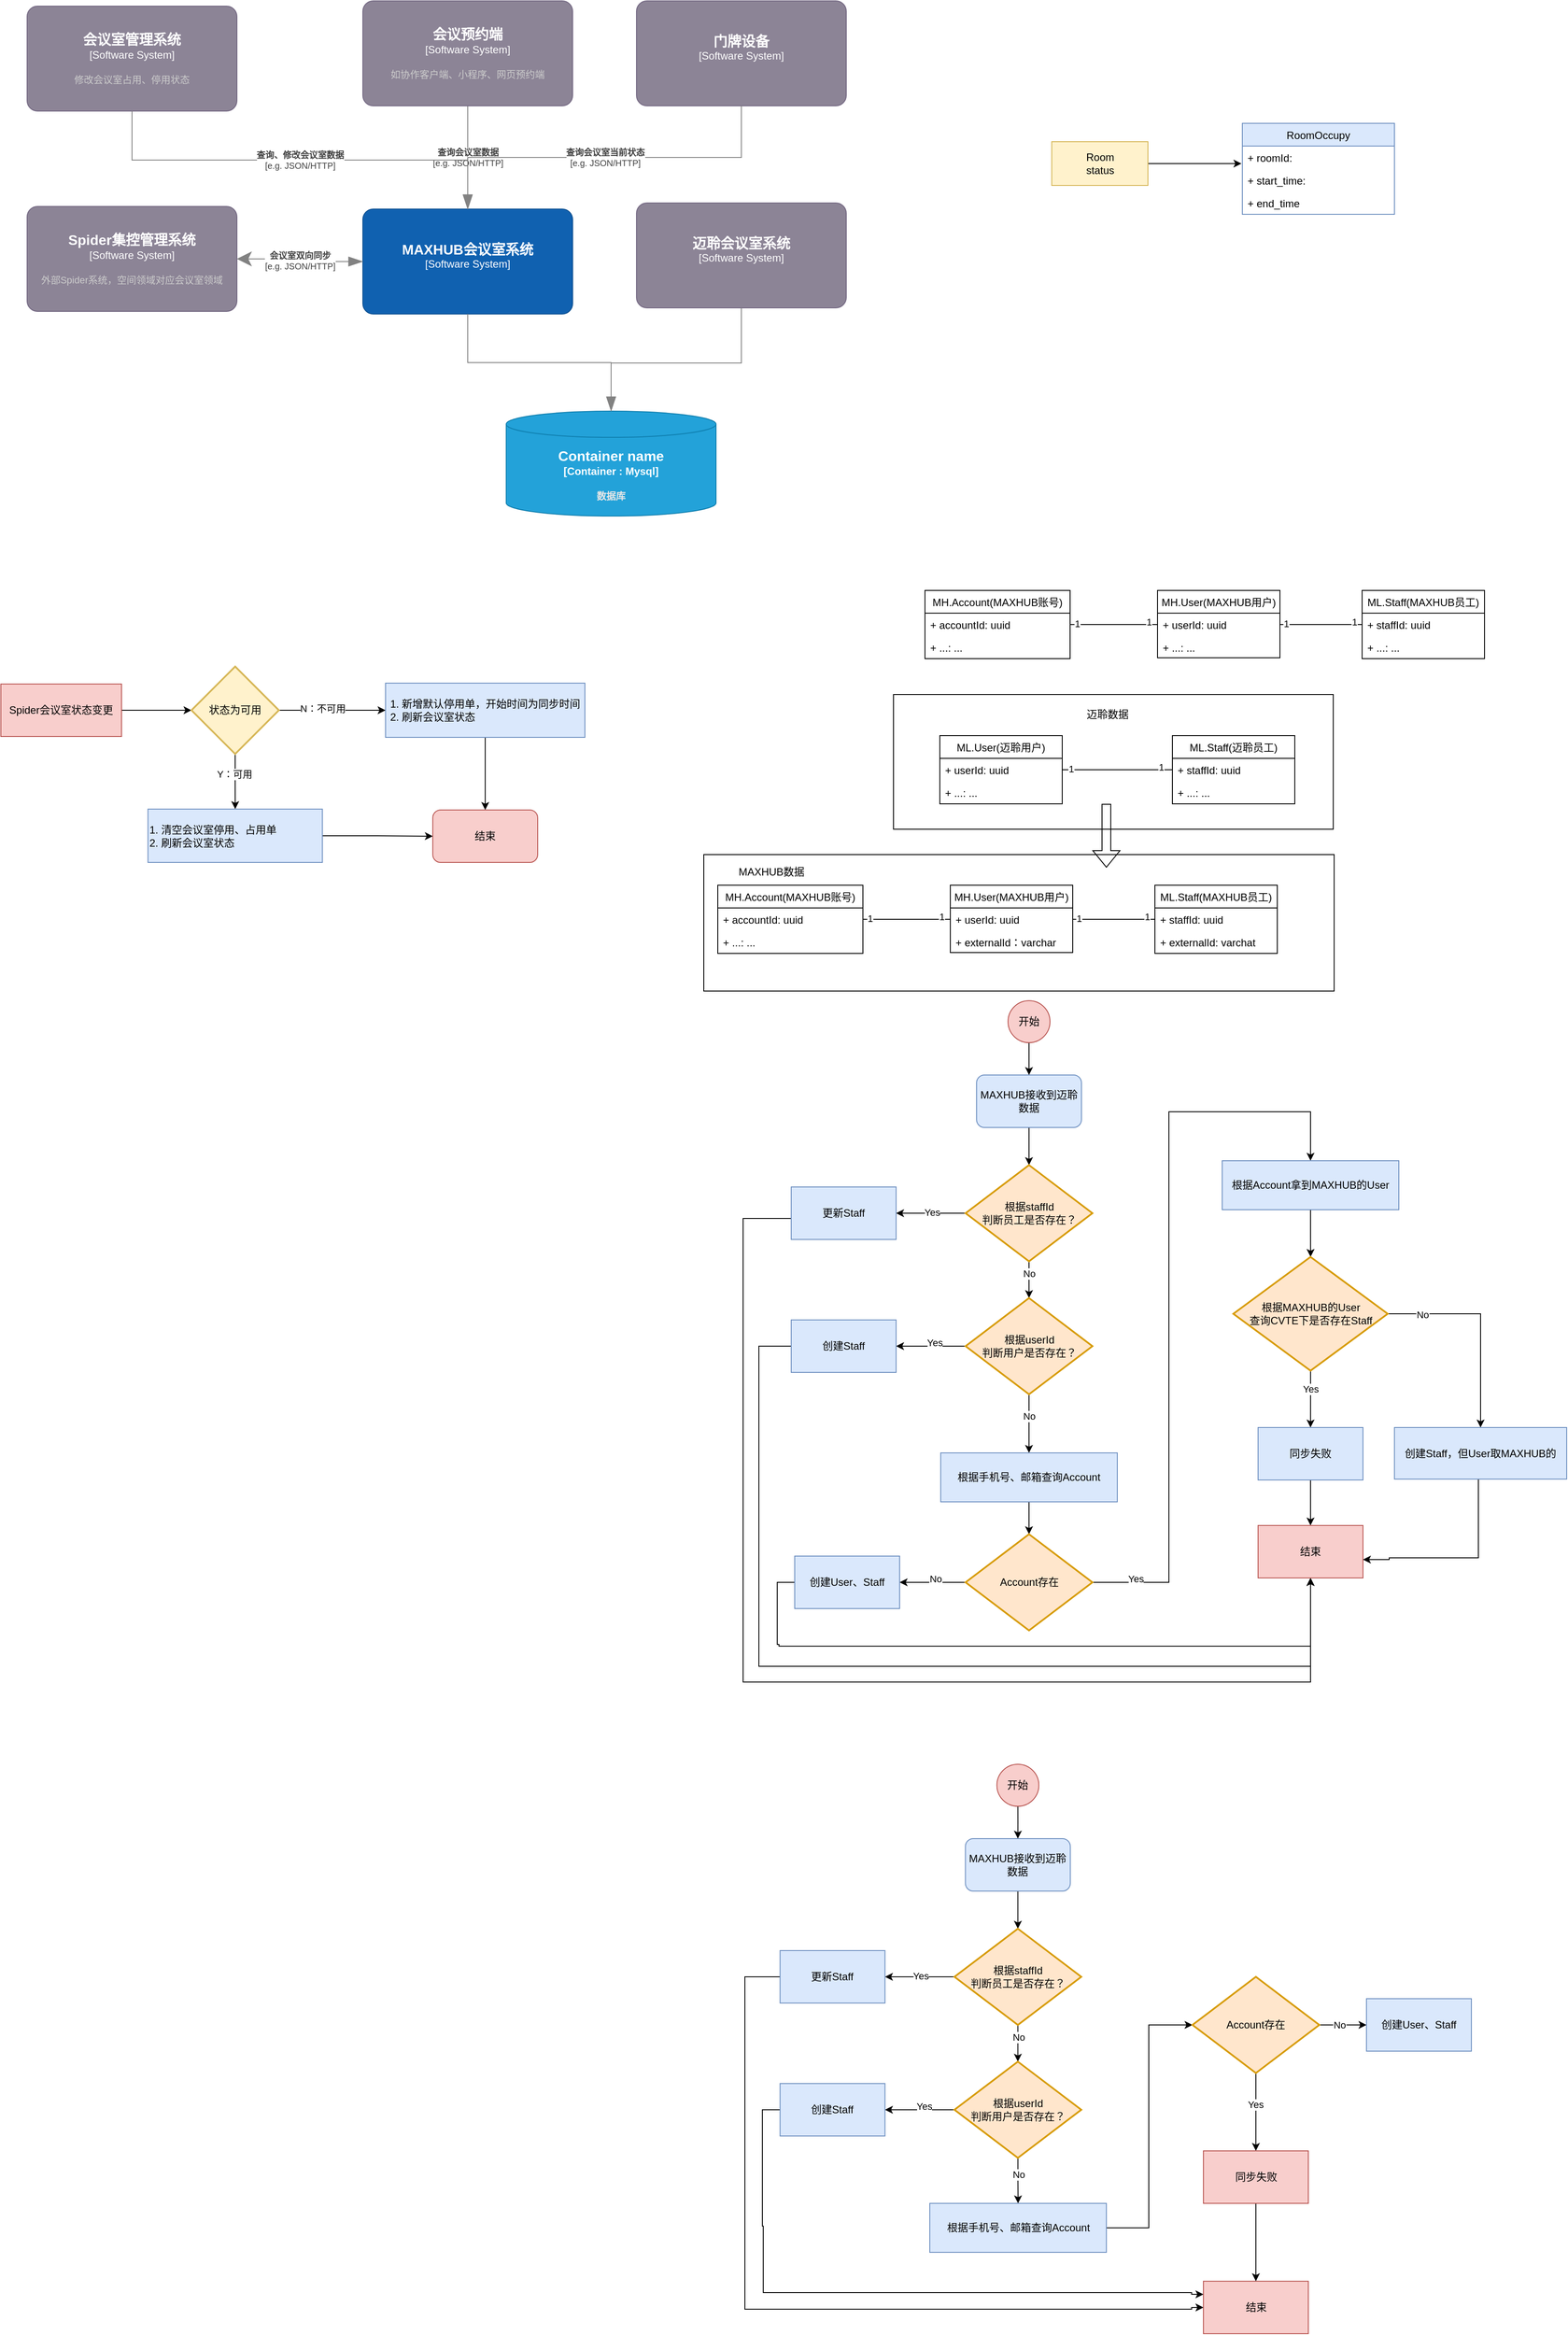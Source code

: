 <mxfile version="17.1.4" type="github">
  <diagram id="SPEkUk6WOAoECDWZKHqa" name="第 1 页">
    <mxGraphModel dx="1826" dy="794" grid="0" gridSize="10" guides="1" tooltips="1" connect="1" arrows="1" fold="1" page="0" pageScale="1" pageWidth="827" pageHeight="1169" math="0" shadow="0">
      <root>
        <mxCell id="0" />
        <mxCell id="1" parent="0" />
        <mxCell id="yAKIINRYBZUjT-M5i85h-70" value="" style="rounded=0;whiteSpace=wrap;html=1;" parent="1" vertex="1">
          <mxGeometry x="545" y="1003" width="721" height="156" as="geometry" />
        </mxCell>
        <mxCell id="yAKIINRYBZUjT-M5i85h-67" value="" style="rounded=0;whiteSpace=wrap;html=1;" parent="1" vertex="1">
          <mxGeometry x="762" y="820" width="503" height="154" as="geometry" />
        </mxCell>
        <object placeholders="1" c4Name="MAXHUB会议室系统" c4Type="Software System" c4Description="" label="&lt;font style=&quot;font-size: 16px&quot;&gt;&lt;b&gt;%c4Name%&lt;/b&gt;&lt;/font&gt;&lt;div&gt;[%c4Type%]&lt;/div&gt;&lt;br&gt;&lt;div&gt;&lt;font style=&quot;font-size: 11px&quot;&gt;&lt;font color=&quot;#cccccc&quot;&gt;%c4Description%&lt;/font&gt;&lt;/div&gt;" id="ERlac2SGXMJXpfOgS8V_-2">
          <mxCell style="rounded=1;whiteSpace=wrap;html=1;labelBackgroundColor=none;fillColor=#1061B0;fontColor=#ffffff;align=center;arcSize=10;strokeColor=#0D5091;metaEdit=1;resizable=0;points=[[0.25,0,0],[0.5,0,0],[0.75,0,0],[1,0.25,0],[1,0.5,0],[1,0.75,0],[0.75,1,0],[0.5,1,0],[0.25,1,0],[0,0.75,0],[0,0.5,0],[0,0.25,0]];" parent="1" vertex="1">
            <mxGeometry x="155" y="265" width="240" height="120" as="geometry" />
          </mxCell>
        </object>
        <object placeholders="1" c4Name="Spider集控管理系统" c4Type="Software System" c4Description="外部Spider系统，空间领域对应会议室领域" label="&lt;font style=&quot;font-size: 16px&quot;&gt;&lt;b&gt;%c4Name%&lt;/b&gt;&lt;/font&gt;&lt;div&gt;[%c4Type%]&lt;/div&gt;&lt;br&gt;&lt;div&gt;&lt;font style=&quot;font-size: 11px&quot;&gt;&lt;font color=&quot;#cccccc&quot;&gt;%c4Description%&lt;/font&gt;&lt;/div&gt;" id="ERlac2SGXMJXpfOgS8V_-10">
          <mxCell style="rounded=1;whiteSpace=wrap;html=1;labelBackgroundColor=none;fillColor=#8C8496;fontColor=#ffffff;align=center;arcSize=10;strokeColor=#736782;metaEdit=1;resizable=0;points=[[0.25,0,0],[0.5,0,0],[0.75,0,0],[1,0.25,0],[1,0.5,0],[1,0.75,0],[0.75,1,0],[0.5,1,0],[0.25,1,0],[0,0.75,0],[0,0.5,0],[0,0.25,0]];" parent="1" vertex="1">
            <mxGeometry x="-229" y="262" width="240" height="120" as="geometry" />
          </mxCell>
        </object>
        <object placeholders="1" c4Type="Relationship" c4Technology="e.g. JSON/HTTP" c4Description="查询会议室数据" label="&lt;div style=&quot;text-align: left&quot;&gt;&lt;div style=&quot;text-align: center&quot;&gt;&lt;b&gt;%c4Description%&lt;/b&gt;&lt;/div&gt;&lt;div style=&quot;text-align: center&quot;&gt;[%c4Technology%]&lt;/div&gt;&lt;/div&gt;" id="ERlac2SGXMJXpfOgS8V_-11">
          <mxCell style="endArrow=blockThin;html=1;fontSize=10;fontColor=#404040;strokeWidth=1;endFill=1;strokeColor=#828282;elbow=vertical;metaEdit=1;endSize=14;startSize=14;jumpStyle=arc;jumpSize=16;rounded=0;edgeStyle=orthogonalEdgeStyle;entryX=0.5;entryY=0;entryDx=0;entryDy=0;entryPerimeter=0;" parent="1" source="ERlac2SGXMJXpfOgS8V_-15" target="ERlac2SGXMJXpfOgS8V_-2" edge="1">
            <mxGeometry width="240" relative="1" as="geometry">
              <mxPoint x="229" y="173" as="sourcePoint" />
              <mxPoint x="481" y="225" as="targetPoint" />
            </mxGeometry>
          </mxCell>
        </object>
        <object placeholders="1" c4Name="会议室管理系统" c4Type="Software System" c4Description="修改会议室占用、停用状态" label="&lt;font style=&quot;font-size: 16px&quot;&gt;&lt;b&gt;%c4Name%&lt;/b&gt;&lt;/font&gt;&lt;div&gt;[%c4Type%]&lt;/div&gt;&lt;br&gt;&lt;div&gt;&lt;font style=&quot;font-size: 11px&quot;&gt;&lt;font color=&quot;#cccccc&quot;&gt;%c4Description%&lt;/font&gt;&lt;/div&gt;" id="ERlac2SGXMJXpfOgS8V_-13">
          <mxCell style="rounded=1;whiteSpace=wrap;html=1;labelBackgroundColor=none;fillColor=#8C8496;fontColor=#ffffff;align=center;arcSize=10;strokeColor=#736782;metaEdit=1;resizable=0;points=[[0.25,0,0],[0.5,0,0],[0.75,0,0],[1,0.25,0],[1,0.5,0],[1,0.75,0],[0.75,1,0],[0.5,1,0],[0.25,1,0],[0,0.75,0],[0,0.5,0],[0,0.25,0]];" parent="1" vertex="1">
            <mxGeometry x="-229" y="33" width="240" height="120" as="geometry" />
          </mxCell>
        </object>
        <object placeholders="1" c4Name="会议预约端" c4Type="Software System" c4Description="如协作客户端、小程序、网页预约端" label="&lt;font style=&quot;font-size: 16px&quot;&gt;&lt;b&gt;%c4Name%&lt;/b&gt;&lt;/font&gt;&lt;div&gt;[%c4Type%]&lt;/div&gt;&lt;br&gt;&lt;div&gt;&lt;font style=&quot;font-size: 11px&quot;&gt;&lt;font color=&quot;#cccccc&quot;&gt;%c4Description%&lt;/font&gt;&lt;/div&gt;" id="ERlac2SGXMJXpfOgS8V_-15">
          <mxCell style="rounded=1;whiteSpace=wrap;html=1;labelBackgroundColor=none;fillColor=#8C8496;fontColor=#ffffff;align=center;arcSize=10;strokeColor=#736782;metaEdit=1;resizable=0;points=[[0.25,0,0],[0.5,0,0],[0.75,0,0],[1,0.25,0],[1,0.5,0],[1,0.75,0],[0.75,1,0],[0.5,1,0],[0.25,1,0],[0,0.75,0],[0,0.5,0],[0,0.25,0]];" parent="1" vertex="1">
            <mxGeometry x="155" y="27" width="240" height="120" as="geometry" />
          </mxCell>
        </object>
        <object placeholders="1" c4Type="Relationship" c4Technology="e.g. JSON/HTTP" c4Description="查询、修改会议室数据" label="&lt;div style=&quot;text-align: left&quot;&gt;&lt;div style=&quot;text-align: center&quot;&gt;&lt;b&gt;%c4Description%&lt;/b&gt;&lt;/div&gt;&lt;div style=&quot;text-align: center&quot;&gt;[%c4Technology%]&lt;/div&gt;&lt;/div&gt;" id="ERlac2SGXMJXpfOgS8V_-18">
          <mxCell style="endArrow=blockThin;html=1;fontSize=10;fontColor=#404040;strokeWidth=1;endFill=1;strokeColor=#828282;elbow=vertical;metaEdit=1;endSize=14;startSize=14;jumpStyle=arc;jumpSize=16;rounded=0;edgeStyle=orthogonalEdgeStyle;exitX=0.5;exitY=1;exitDx=0;exitDy=0;exitPerimeter=0;entryX=0.5;entryY=0;entryDx=0;entryDy=0;entryPerimeter=0;" parent="1" source="ERlac2SGXMJXpfOgS8V_-13" target="ERlac2SGXMJXpfOgS8V_-2" edge="1">
            <mxGeometry width="240" relative="1" as="geometry">
              <mxPoint x="-1" y="328" as="sourcePoint" />
              <mxPoint x="239" y="328" as="targetPoint" />
            </mxGeometry>
          </mxCell>
        </object>
        <object placeholders="1" c4Type="Relationship" c4Technology="e.g. JSON/HTTP" c4Description="会议室双向同步" label="&lt;div style=&quot;text-align: left&quot;&gt;&lt;div style=&quot;text-align: center&quot;&gt;&lt;b&gt;%c4Description%&lt;/b&gt;&lt;/div&gt;&lt;div style=&quot;text-align: center&quot;&gt;[%c4Technology%]&lt;/div&gt;&lt;/div&gt;" id="ERlac2SGXMJXpfOgS8V_-21">
          <mxCell style="endArrow=blockThin;html=1;fontSize=10;fontColor=#404040;strokeWidth=1;endFill=1;strokeColor=#828282;elbow=vertical;metaEdit=1;endSize=14;startSize=14;jumpStyle=arc;jumpSize=16;rounded=0;edgeStyle=orthogonalEdgeStyle;exitX=1;exitY=0.5;exitDx=0;exitDy=0;exitPerimeter=0;startArrow=classic;startFill=1;" parent="1" source="ERlac2SGXMJXpfOgS8V_-10" target="ERlac2SGXMJXpfOgS8V_-2" edge="1">
            <mxGeometry width="240" relative="1" as="geometry">
              <mxPoint x="89" y="478" as="sourcePoint" />
              <mxPoint x="329" y="478" as="targetPoint" />
            </mxGeometry>
          </mxCell>
        </object>
        <object placeholders="1" c4Name="门牌设备" c4Type="Software System" c4Description="" label="&lt;font style=&quot;font-size: 16px&quot;&gt;&lt;b&gt;%c4Name%&lt;/b&gt;&lt;/font&gt;&lt;div&gt;[%c4Type%]&lt;/div&gt;&lt;br&gt;&lt;div&gt;&lt;font style=&quot;font-size: 11px&quot;&gt;&lt;font color=&quot;#cccccc&quot;&gt;%c4Description%&lt;/font&gt;&lt;/div&gt;" id="e4svGxvoSVPnJ6mWDQuQ-1">
          <mxCell style="rounded=1;whiteSpace=wrap;html=1;labelBackgroundColor=none;fillColor=#8C8496;fontColor=#ffffff;align=center;arcSize=10;strokeColor=#736782;metaEdit=1;resizable=0;points=[[0.25,0,0],[0.5,0,0],[0.75,0,0],[1,0.25,0],[1,0.5,0],[1,0.75,0],[0.75,1,0],[0.5,1,0],[0.25,1,0],[0,0.75,0],[0,0.5,0],[0,0.25,0]];" parent="1" vertex="1">
            <mxGeometry x="468" y="27" width="240" height="120" as="geometry" />
          </mxCell>
        </object>
        <object placeholders="1" c4Type="Relationship" c4Technology="e.g. JSON/HTTP" c4Description="查询会议室当前状态" label="&lt;div style=&quot;text-align: left&quot;&gt;&lt;div style=&quot;text-align: center&quot;&gt;&lt;b&gt;%c4Description%&lt;/b&gt;&lt;/div&gt;&lt;div style=&quot;text-align: center&quot;&gt;[%c4Technology%]&lt;/div&gt;&lt;/div&gt;" id="e4svGxvoSVPnJ6mWDQuQ-2">
          <mxCell style="endArrow=blockThin;html=1;fontSize=10;fontColor=#404040;strokeWidth=1;endFill=1;strokeColor=#828282;elbow=vertical;metaEdit=1;endSize=14;startSize=14;jumpStyle=arc;jumpSize=16;rounded=0;edgeStyle=orthogonalEdgeStyle;exitX=0.5;exitY=1;exitDx=0;exitDy=0;exitPerimeter=0;entryX=0.5;entryY=0;entryDx=0;entryDy=0;entryPerimeter=0;" parent="1" source="e4svGxvoSVPnJ6mWDQuQ-1" target="ERlac2SGXMJXpfOgS8V_-2" edge="1">
            <mxGeometry width="240" relative="1" as="geometry">
              <mxPoint x="675" y="229" as="sourcePoint" />
              <mxPoint x="915" y="229" as="targetPoint" />
            </mxGeometry>
          </mxCell>
        </object>
        <mxCell id="e4svGxvoSVPnJ6mWDQuQ-29" style="edgeStyle=orthogonalEdgeStyle;rounded=0;orthogonalLoop=1;jettySize=auto;html=1;entryX=0;entryY=0.5;entryDx=0;entryDy=0;entryPerimeter=0;exitX=1;exitY=0.5;exitDx=0;exitDy=0;" parent="1" source="e4svGxvoSVPnJ6mWDQuQ-31" target="e4svGxvoSVPnJ6mWDQuQ-28" edge="1">
          <mxGeometry relative="1" as="geometry">
            <mxPoint x="8.5" y="703" as="sourcePoint" />
          </mxGeometry>
        </mxCell>
        <mxCell id="e4svGxvoSVPnJ6mWDQuQ-33" style="edgeStyle=orthogonalEdgeStyle;rounded=0;orthogonalLoop=1;jettySize=auto;html=1;" parent="1" source="e4svGxvoSVPnJ6mWDQuQ-28" target="e4svGxvoSVPnJ6mWDQuQ-30" edge="1">
          <mxGeometry relative="1" as="geometry" />
        </mxCell>
        <mxCell id="e4svGxvoSVPnJ6mWDQuQ-34" value="Y：可用" style="edgeLabel;html=1;align=center;verticalAlign=middle;resizable=0;points=[];" parent="e4svGxvoSVPnJ6mWDQuQ-33" vertex="1" connectable="0">
          <mxGeometry x="-0.265" y="-1" relative="1" as="geometry">
            <mxPoint as="offset" />
          </mxGeometry>
        </mxCell>
        <mxCell id="e4svGxvoSVPnJ6mWDQuQ-35" style="edgeStyle=orthogonalEdgeStyle;rounded=0;orthogonalLoop=1;jettySize=auto;html=1;" parent="1" source="e4svGxvoSVPnJ6mWDQuQ-28" target="e4svGxvoSVPnJ6mWDQuQ-36" edge="1">
          <mxGeometry relative="1" as="geometry">
            <mxPoint x="199.454" y="838" as="targetPoint" />
          </mxGeometry>
        </mxCell>
        <mxCell id="e4svGxvoSVPnJ6mWDQuQ-37" value="N：不可用" style="edgeLabel;html=1;align=center;verticalAlign=middle;resizable=0;points=[];" parent="e4svGxvoSVPnJ6mWDQuQ-35" vertex="1" connectable="0">
          <mxGeometry x="-0.183" y="2" relative="1" as="geometry">
            <mxPoint as="offset" />
          </mxGeometry>
        </mxCell>
        <mxCell id="e4svGxvoSVPnJ6mWDQuQ-28" value="状态为可用" style="strokeWidth=2;html=1;shape=mxgraph.flowchart.decision;whiteSpace=wrap;fillColor=#fff2cc;strokeColor=#d6b656;" parent="1" vertex="1">
          <mxGeometry x="-41" y="788" width="100" height="100" as="geometry" />
        </mxCell>
        <mxCell id="ll0sG_Eh_UYOz_0PXbpD-19" style="edgeStyle=orthogonalEdgeStyle;rounded=0;orthogonalLoop=1;jettySize=auto;html=1;startArrow=none;startFill=0;entryX=0;entryY=0.5;entryDx=0;entryDy=0;" edge="1" parent="1" source="e4svGxvoSVPnJ6mWDQuQ-30" target="ll0sG_Eh_UYOz_0PXbpD-17">
          <mxGeometry relative="1" as="geometry">
            <mxPoint x="234" y="981.5" as="targetPoint" />
          </mxGeometry>
        </mxCell>
        <mxCell id="e4svGxvoSVPnJ6mWDQuQ-30" value="1. 清空会议室停用、占用单&lt;br&gt;2. 刷新会议室状态" style="rounded=0;whiteSpace=wrap;html=1;align=left;fillColor=#dae8fc;strokeColor=#6c8ebf;" parent="1" vertex="1">
          <mxGeometry x="-90.75" y="951" width="199.5" height="61" as="geometry" />
        </mxCell>
        <mxCell id="e4svGxvoSVPnJ6mWDQuQ-31" value="&lt;span&gt;Spider会议室状态变更&lt;/span&gt;" style="rounded=0;whiteSpace=wrap;html=1;fillColor=#f8cecc;strokeColor=#b85450;" parent="1" vertex="1">
          <mxGeometry x="-259" y="808" width="138" height="60" as="geometry" />
        </mxCell>
        <mxCell id="ll0sG_Eh_UYOz_0PXbpD-18" style="edgeStyle=orthogonalEdgeStyle;rounded=0;orthogonalLoop=1;jettySize=auto;html=1;entryX=0.5;entryY=0;entryDx=0;entryDy=0;startArrow=none;startFill=0;" edge="1" parent="1" source="e4svGxvoSVPnJ6mWDQuQ-36" target="ll0sG_Eh_UYOz_0PXbpD-17">
          <mxGeometry relative="1" as="geometry" />
        </mxCell>
        <mxCell id="e4svGxvoSVPnJ6mWDQuQ-36" value="&lt;div style=&quot;text-align: left&quot;&gt;&lt;span&gt;1. 新增默认停用单，开始时间为同步时间&lt;/span&gt;&lt;/div&gt;&lt;div style=&quot;text-align: left&quot;&gt;&lt;span&gt;2. 刷新会议室状态&lt;/span&gt;&lt;/div&gt;" style="rounded=0;whiteSpace=wrap;html=1;fillColor=#dae8fc;strokeColor=#6c8ebf;" parent="1" vertex="1">
          <mxGeometry x="181" y="807" width="228" height="62" as="geometry" />
        </mxCell>
        <mxCell id="pvJ9OsV5mP-wpKOKJbti-1" value="ML.Staff(迈聆员工)" style="swimlane;fontStyle=0;childLayout=stackLayout;horizontal=1;startSize=26;fillColor=none;horizontalStack=0;resizeParent=1;resizeParentMax=0;resizeLast=0;collapsible=1;marginBottom=0;" parent="1" vertex="1">
          <mxGeometry x="1081" y="867" width="140" height="78" as="geometry" />
        </mxCell>
        <mxCell id="pvJ9OsV5mP-wpKOKJbti-2" value="+ staffId: uuid" style="text;strokeColor=none;fillColor=none;align=left;verticalAlign=top;spacingLeft=4;spacingRight=4;overflow=hidden;rotatable=0;points=[[0,0.5],[1,0.5]];portConstraint=eastwest;" parent="pvJ9OsV5mP-wpKOKJbti-1" vertex="1">
          <mxGeometry y="26" width="140" height="26" as="geometry" />
        </mxCell>
        <mxCell id="pvJ9OsV5mP-wpKOKJbti-12" value="+ ...: ..." style="text;strokeColor=none;fillColor=none;align=left;verticalAlign=top;spacingLeft=4;spacingRight=4;overflow=hidden;rotatable=0;points=[[0,0.5],[1,0.5]];portConstraint=eastwest;" parent="pvJ9OsV5mP-wpKOKJbti-1" vertex="1">
          <mxGeometry y="52" width="140" height="26" as="geometry" />
        </mxCell>
        <mxCell id="pvJ9OsV5mP-wpKOKJbti-6" value="ML.User(迈聆用户)" style="swimlane;fontStyle=0;childLayout=stackLayout;horizontal=1;startSize=26;fillColor=none;horizontalStack=0;resizeParent=1;resizeParentMax=0;resizeLast=0;collapsible=1;marginBottom=0;" parent="1" vertex="1">
          <mxGeometry x="815" y="867" width="140" height="78" as="geometry" />
        </mxCell>
        <mxCell id="pvJ9OsV5mP-wpKOKJbti-7" value="+ userId: uuid" style="text;strokeColor=none;fillColor=none;align=left;verticalAlign=top;spacingLeft=4;spacingRight=4;overflow=hidden;rotatable=0;points=[[0,0.5],[1,0.5]];portConstraint=eastwest;" parent="pvJ9OsV5mP-wpKOKJbti-6" vertex="1">
          <mxGeometry y="26" width="140" height="26" as="geometry" />
        </mxCell>
        <mxCell id="pvJ9OsV5mP-wpKOKJbti-8" value="+ ...: ..." style="text;strokeColor=none;fillColor=none;align=left;verticalAlign=top;spacingLeft=4;spacingRight=4;overflow=hidden;rotatable=0;points=[[0,0.5],[1,0.5]];portConstraint=eastwest;" parent="pvJ9OsV5mP-wpKOKJbti-6" vertex="1">
          <mxGeometry y="52" width="140" height="26" as="geometry" />
        </mxCell>
        <mxCell id="pvJ9OsV5mP-wpKOKJbti-10" style="edgeStyle=orthogonalEdgeStyle;rounded=0;orthogonalLoop=1;jettySize=auto;html=1;endArrow=none;endFill=0;" parent="1" source="pvJ9OsV5mP-wpKOKJbti-7" target="pvJ9OsV5mP-wpKOKJbti-2" edge="1">
          <mxGeometry relative="1" as="geometry" />
        </mxCell>
        <mxCell id="pvJ9OsV5mP-wpKOKJbti-11" value="1" style="edgeLabel;html=1;align=center;verticalAlign=middle;resizable=0;points=[];" parent="pvJ9OsV5mP-wpKOKJbti-10" vertex="1" connectable="0">
          <mxGeometry x="-0.847" y="1" relative="1" as="geometry">
            <mxPoint as="offset" />
          </mxGeometry>
        </mxCell>
        <mxCell id="pvJ9OsV5mP-wpKOKJbti-13" value="1" style="edgeLabel;html=1;align=center;verticalAlign=middle;resizable=0;points=[];" parent="pvJ9OsV5mP-wpKOKJbti-10" vertex="1" connectable="0">
          <mxGeometry x="0.797" y="3" relative="1" as="geometry">
            <mxPoint as="offset" />
          </mxGeometry>
        </mxCell>
        <mxCell id="pvJ9OsV5mP-wpKOKJbti-14" value="ML.Staff(MAXHUB员工)" style="swimlane;fontStyle=0;childLayout=stackLayout;horizontal=1;startSize=26;fillColor=none;horizontalStack=0;resizeParent=1;resizeParentMax=0;resizeLast=0;collapsible=1;marginBottom=0;" parent="1" vertex="1">
          <mxGeometry x="1298" y="701" width="140" height="78" as="geometry" />
        </mxCell>
        <mxCell id="pvJ9OsV5mP-wpKOKJbti-15" value="+ staffId: uuid" style="text;strokeColor=none;fillColor=none;align=left;verticalAlign=top;spacingLeft=4;spacingRight=4;overflow=hidden;rotatable=0;points=[[0,0.5],[1,0.5]];portConstraint=eastwest;" parent="pvJ9OsV5mP-wpKOKJbti-14" vertex="1">
          <mxGeometry y="26" width="140" height="26" as="geometry" />
        </mxCell>
        <mxCell id="pvJ9OsV5mP-wpKOKJbti-16" value="+ ...: ..." style="text;strokeColor=none;fillColor=none;align=left;verticalAlign=top;spacingLeft=4;spacingRight=4;overflow=hidden;rotatable=0;points=[[0,0.5],[1,0.5]];portConstraint=eastwest;" parent="pvJ9OsV5mP-wpKOKJbti-14" vertex="1">
          <mxGeometry y="52" width="140" height="26" as="geometry" />
        </mxCell>
        <mxCell id="pvJ9OsV5mP-wpKOKJbti-17" value="MH.User(MAXHUB用户)" style="swimlane;fontStyle=0;childLayout=stackLayout;horizontal=1;startSize=26;fillColor=none;horizontalStack=0;resizeParent=1;resizeParentMax=0;resizeLast=0;collapsible=1;marginBottom=0;" parent="1" vertex="1">
          <mxGeometry x="1064" y="701" width="140" height="77" as="geometry" />
        </mxCell>
        <mxCell id="pvJ9OsV5mP-wpKOKJbti-18" value="+ userId: uuid" style="text;strokeColor=none;fillColor=none;align=left;verticalAlign=top;spacingLeft=4;spacingRight=4;overflow=hidden;rotatable=0;points=[[0,0.5],[1,0.5]];portConstraint=eastwest;" parent="pvJ9OsV5mP-wpKOKJbti-17" vertex="1">
          <mxGeometry y="26" width="140" height="26" as="geometry" />
        </mxCell>
        <mxCell id="pvJ9OsV5mP-wpKOKJbti-19" value="+ ...: ..." style="text;strokeColor=none;fillColor=none;align=left;verticalAlign=top;spacingLeft=4;spacingRight=4;overflow=hidden;rotatable=0;points=[[0,0.5],[1,0.5]];portConstraint=eastwest;" parent="pvJ9OsV5mP-wpKOKJbti-17" vertex="1">
          <mxGeometry y="52" width="140" height="25" as="geometry" />
        </mxCell>
        <mxCell id="pvJ9OsV5mP-wpKOKJbti-20" style="edgeStyle=orthogonalEdgeStyle;rounded=0;orthogonalLoop=1;jettySize=auto;html=1;endArrow=none;endFill=0;" parent="1" source="pvJ9OsV5mP-wpKOKJbti-18" target="pvJ9OsV5mP-wpKOKJbti-15" edge="1">
          <mxGeometry relative="1" as="geometry" />
        </mxCell>
        <mxCell id="pvJ9OsV5mP-wpKOKJbti-21" value="1" style="edgeLabel;html=1;align=center;verticalAlign=middle;resizable=0;points=[];" parent="pvJ9OsV5mP-wpKOKJbti-20" vertex="1" connectable="0">
          <mxGeometry x="-0.847" y="1" relative="1" as="geometry">
            <mxPoint as="offset" />
          </mxGeometry>
        </mxCell>
        <mxCell id="pvJ9OsV5mP-wpKOKJbti-22" value="1" style="edgeLabel;html=1;align=center;verticalAlign=middle;resizable=0;points=[];" parent="pvJ9OsV5mP-wpKOKJbti-20" vertex="1" connectable="0">
          <mxGeometry x="0.797" y="3" relative="1" as="geometry">
            <mxPoint as="offset" />
          </mxGeometry>
        </mxCell>
        <mxCell id="pvJ9OsV5mP-wpKOKJbti-23" value="MH.Account(MAXHUB账号)" style="swimlane;fontStyle=0;childLayout=stackLayout;horizontal=1;startSize=26;fillColor=none;horizontalStack=0;resizeParent=1;resizeParentMax=0;resizeLast=0;collapsible=1;marginBottom=0;" parent="1" vertex="1">
          <mxGeometry x="798" y="701" width="166" height="78" as="geometry" />
        </mxCell>
        <mxCell id="pvJ9OsV5mP-wpKOKJbti-24" value="+ accountId: uuid" style="text;strokeColor=none;fillColor=none;align=left;verticalAlign=top;spacingLeft=4;spacingRight=4;overflow=hidden;rotatable=0;points=[[0,0.5],[1,0.5]];portConstraint=eastwest;" parent="pvJ9OsV5mP-wpKOKJbti-23" vertex="1">
          <mxGeometry y="26" width="166" height="26" as="geometry" />
        </mxCell>
        <mxCell id="pvJ9OsV5mP-wpKOKJbti-25" value="+ ...: ..." style="text;strokeColor=none;fillColor=none;align=left;verticalAlign=top;spacingLeft=4;spacingRight=4;overflow=hidden;rotatable=0;points=[[0,0.5],[1,0.5]];portConstraint=eastwest;" parent="pvJ9OsV5mP-wpKOKJbti-23" vertex="1">
          <mxGeometry y="52" width="166" height="26" as="geometry" />
        </mxCell>
        <mxCell id="pvJ9OsV5mP-wpKOKJbti-26" style="edgeStyle=orthogonalEdgeStyle;rounded=0;orthogonalLoop=1;jettySize=auto;html=1;endArrow=none;endFill=0;exitX=1;exitY=0.5;exitDx=0;exitDy=0;entryX=0;entryY=0.5;entryDx=0;entryDy=0;" parent="1" source="pvJ9OsV5mP-wpKOKJbti-24" target="pvJ9OsV5mP-wpKOKJbti-18" edge="1">
          <mxGeometry relative="1" as="geometry">
            <mxPoint x="1175" y="797" as="sourcePoint" />
            <mxPoint x="1057" y="745" as="targetPoint" />
          </mxGeometry>
        </mxCell>
        <mxCell id="pvJ9OsV5mP-wpKOKJbti-27" value="1" style="edgeLabel;html=1;align=center;verticalAlign=middle;resizable=0;points=[];" parent="pvJ9OsV5mP-wpKOKJbti-26" vertex="1" connectable="0">
          <mxGeometry x="-0.847" y="1" relative="1" as="geometry">
            <mxPoint as="offset" />
          </mxGeometry>
        </mxCell>
        <mxCell id="pvJ9OsV5mP-wpKOKJbti-28" value="1" style="edgeLabel;html=1;align=center;verticalAlign=middle;resizable=0;points=[];" parent="pvJ9OsV5mP-wpKOKJbti-26" vertex="1" connectable="0">
          <mxGeometry x="0.797" y="3" relative="1" as="geometry">
            <mxPoint as="offset" />
          </mxGeometry>
        </mxCell>
        <mxCell id="pvJ9OsV5mP-wpKOKJbti-32" style="edgeStyle=orthogonalEdgeStyle;rounded=0;orthogonalLoop=1;jettySize=auto;html=1;entryX=0.5;entryY=0;entryDx=0;entryDy=0;endArrow=classic;endFill=1;entryPerimeter=0;" parent="1" source="pvJ9OsV5mP-wpKOKJbti-30" target="pvJ9OsV5mP-wpKOKJbti-34" edge="1">
          <mxGeometry relative="1" as="geometry">
            <mxPoint x="917" y="1348" as="targetPoint" />
          </mxGeometry>
        </mxCell>
        <mxCell id="pvJ9OsV5mP-wpKOKJbti-30" value="MAXHUB接收到迈聆数据" style="rounded=1;whiteSpace=wrap;html=1;fillColor=#dae8fc;strokeColor=#6c8ebf;" parent="1" vertex="1">
          <mxGeometry x="857" y="1255" width="120" height="60" as="geometry" />
        </mxCell>
        <mxCell id="pvJ9OsV5mP-wpKOKJbti-36" style="edgeStyle=orthogonalEdgeStyle;rounded=0;orthogonalLoop=1;jettySize=auto;html=1;entryX=1;entryY=0.5;entryDx=0;entryDy=0;endArrow=classic;endFill=1;" parent="1" source="pvJ9OsV5mP-wpKOKJbti-34" target="pvJ9OsV5mP-wpKOKJbti-35" edge="1">
          <mxGeometry relative="1" as="geometry" />
        </mxCell>
        <mxCell id="pvJ9OsV5mP-wpKOKJbti-37" value="Yes" style="edgeLabel;html=1;align=center;verticalAlign=middle;resizable=0;points=[];" parent="pvJ9OsV5mP-wpKOKJbti-36" vertex="1" connectable="0">
          <mxGeometry x="0.006" y="-1" relative="1" as="geometry">
            <mxPoint x="1" as="offset" />
          </mxGeometry>
        </mxCell>
        <mxCell id="pvJ9OsV5mP-wpKOKJbti-40" style="edgeStyle=orthogonalEdgeStyle;rounded=0;orthogonalLoop=1;jettySize=auto;html=1;endArrow=classic;endFill=1;" parent="1" source="pvJ9OsV5mP-wpKOKJbti-34" target="pvJ9OsV5mP-wpKOKJbti-39" edge="1">
          <mxGeometry relative="1" as="geometry" />
        </mxCell>
        <mxCell id="pvJ9OsV5mP-wpKOKJbti-41" value="No" style="edgeLabel;html=1;align=center;verticalAlign=middle;resizable=0;points=[];" parent="pvJ9OsV5mP-wpKOKJbti-40" vertex="1" connectable="0">
          <mxGeometry x="-0.367" relative="1" as="geometry">
            <mxPoint as="offset" />
          </mxGeometry>
        </mxCell>
        <mxCell id="pvJ9OsV5mP-wpKOKJbti-34" value="根据staffId&lt;br&gt;判断员工是否存在？" style="strokeWidth=2;html=1;shape=mxgraph.flowchart.decision;whiteSpace=wrap;fillColor=#ffe6cc;strokeColor=#d79b00;" parent="1" vertex="1">
          <mxGeometry x="844.5" y="1358" width="145" height="110" as="geometry" />
        </mxCell>
        <mxCell id="pvJ9OsV5mP-wpKOKJbti-67" style="edgeStyle=orthogonalEdgeStyle;rounded=0;orthogonalLoop=1;jettySize=auto;html=1;endArrow=classic;endFill=1;exitX=0;exitY=0.5;exitDx=0;exitDy=0;" parent="1" source="pvJ9OsV5mP-wpKOKJbti-35" target="pvJ9OsV5mP-wpKOKJbti-65" edge="1">
          <mxGeometry relative="1" as="geometry">
            <mxPoint x="525.0" y="2412.093" as="targetPoint" />
            <Array as="points">
              <mxPoint x="645" y="1419" />
              <mxPoint x="590" y="1419" />
              <mxPoint x="590" y="1949" />
              <mxPoint x="1239" y="1949" />
            </Array>
          </mxGeometry>
        </mxCell>
        <mxCell id="pvJ9OsV5mP-wpKOKJbti-35" value="更新Staff" style="rounded=0;whiteSpace=wrap;html=1;fillColor=#dae8fc;strokeColor=#6c8ebf;" parent="1" vertex="1">
          <mxGeometry x="645" y="1383" width="120" height="60" as="geometry" />
        </mxCell>
        <mxCell id="pvJ9OsV5mP-wpKOKJbti-43" style="edgeStyle=orthogonalEdgeStyle;rounded=0;orthogonalLoop=1;jettySize=auto;html=1;entryX=1;entryY=0.5;entryDx=0;entryDy=0;endArrow=classic;endFill=1;" parent="1" source="pvJ9OsV5mP-wpKOKJbti-39" target="pvJ9OsV5mP-wpKOKJbti-42" edge="1">
          <mxGeometry relative="1" as="geometry" />
        </mxCell>
        <mxCell id="pvJ9OsV5mP-wpKOKJbti-44" value="Yes" style="edgeLabel;html=1;align=center;verticalAlign=middle;resizable=0;points=[];" parent="pvJ9OsV5mP-wpKOKJbti-43" vertex="1" connectable="0">
          <mxGeometry x="0.195" y="-4" relative="1" as="geometry">
            <mxPoint x="12" as="offset" />
          </mxGeometry>
        </mxCell>
        <mxCell id="pvJ9OsV5mP-wpKOKJbti-46" style="edgeStyle=orthogonalEdgeStyle;rounded=0;orthogonalLoop=1;jettySize=auto;html=1;endArrow=classic;endFill=1;" parent="1" source="pvJ9OsV5mP-wpKOKJbti-39" target="pvJ9OsV5mP-wpKOKJbti-45" edge="1">
          <mxGeometry relative="1" as="geometry" />
        </mxCell>
        <mxCell id="pvJ9OsV5mP-wpKOKJbti-47" value="No" style="edgeLabel;html=1;align=center;verticalAlign=middle;resizable=0;points=[];" parent="pvJ9OsV5mP-wpKOKJbti-46" vertex="1" connectable="0">
          <mxGeometry x="-0.27" relative="1" as="geometry">
            <mxPoint as="offset" />
          </mxGeometry>
        </mxCell>
        <mxCell id="pvJ9OsV5mP-wpKOKJbti-39" value="根据userId&lt;br&gt;判断用户是否存在？" style="strokeWidth=2;html=1;shape=mxgraph.flowchart.decision;whiteSpace=wrap;fillColor=#ffe6cc;strokeColor=#d79b00;" parent="1" vertex="1">
          <mxGeometry x="844.5" y="1510" width="145" height="110" as="geometry" />
        </mxCell>
        <mxCell id="pvJ9OsV5mP-wpKOKJbti-69" style="edgeStyle=orthogonalEdgeStyle;rounded=0;orthogonalLoop=1;jettySize=auto;html=1;endArrow=classic;endFill=1;" parent="1" source="pvJ9OsV5mP-wpKOKJbti-42" target="pvJ9OsV5mP-wpKOKJbti-65" edge="1">
          <mxGeometry relative="1" as="geometry">
            <mxPoint x="583" y="2405" as="targetPoint" />
            <Array as="points">
              <mxPoint x="608" y="1565" />
              <mxPoint x="608" y="1931" />
              <mxPoint x="1239" y="1931" />
            </Array>
          </mxGeometry>
        </mxCell>
        <mxCell id="pvJ9OsV5mP-wpKOKJbti-42" value="创建Staff" style="rounded=0;whiteSpace=wrap;html=1;fillColor=#dae8fc;strokeColor=#6c8ebf;" parent="1" vertex="1">
          <mxGeometry x="645" y="1535" width="120" height="60" as="geometry" />
        </mxCell>
        <mxCell id="pvJ9OsV5mP-wpKOKJbti-49" style="edgeStyle=orthogonalEdgeStyle;rounded=0;orthogonalLoop=1;jettySize=auto;html=1;endArrow=classic;endFill=1;" parent="1" source="pvJ9OsV5mP-wpKOKJbti-45" target="pvJ9OsV5mP-wpKOKJbti-48" edge="1">
          <mxGeometry relative="1" as="geometry" />
        </mxCell>
        <mxCell id="pvJ9OsV5mP-wpKOKJbti-45" value="根据手机号、邮箱查询Account" style="rounded=0;whiteSpace=wrap;html=1;fillColor=#dae8fc;strokeColor=#6c8ebf;" parent="1" vertex="1">
          <mxGeometry x="816" y="1687" width="202" height="56" as="geometry" />
        </mxCell>
        <mxCell id="pvJ9OsV5mP-wpKOKJbti-51" style="edgeStyle=orthogonalEdgeStyle;rounded=0;orthogonalLoop=1;jettySize=auto;html=1;endArrow=classic;endFill=1;" parent="1" source="pvJ9OsV5mP-wpKOKJbti-48" target="pvJ9OsV5mP-wpKOKJbti-50" edge="1">
          <mxGeometry relative="1" as="geometry" />
        </mxCell>
        <mxCell id="pvJ9OsV5mP-wpKOKJbti-52" value="No" style="edgeLabel;html=1;align=center;verticalAlign=middle;resizable=0;points=[];" parent="pvJ9OsV5mP-wpKOKJbti-51" vertex="1" connectable="0">
          <mxGeometry x="-0.06" y="-4" relative="1" as="geometry">
            <mxPoint x="1" as="offset" />
          </mxGeometry>
        </mxCell>
        <mxCell id="pvJ9OsV5mP-wpKOKJbti-70" style="edgeStyle=orthogonalEdgeStyle;rounded=0;orthogonalLoop=1;jettySize=auto;html=1;endArrow=classic;endFill=1;entryX=0.5;entryY=0;entryDx=0;entryDy=0;" parent="1" source="pvJ9OsV5mP-wpKOKJbti-48" target="pvJ9OsV5mP-wpKOKJbti-53" edge="1">
          <mxGeometry relative="1" as="geometry">
            <mxPoint x="1239" y="1345" as="targetPoint" />
            <Array as="points">
              <mxPoint x="1077" y="1835" />
              <mxPoint x="1077" y="1297" />
              <mxPoint x="1239" y="1297" />
            </Array>
          </mxGeometry>
        </mxCell>
        <mxCell id="pvJ9OsV5mP-wpKOKJbti-73" value="Yes" style="edgeLabel;html=1;align=center;verticalAlign=middle;resizable=0;points=[];" parent="pvJ9OsV5mP-wpKOKJbti-70" vertex="1" connectable="0">
          <mxGeometry x="-0.883" y="4" relative="1" as="geometry">
            <mxPoint as="offset" />
          </mxGeometry>
        </mxCell>
        <mxCell id="pvJ9OsV5mP-wpKOKJbti-48" value="Account存在" style="strokeWidth=2;html=1;shape=mxgraph.flowchart.decision;whiteSpace=wrap;fillColor=#ffe6cc;strokeColor=#d79b00;" parent="1" vertex="1">
          <mxGeometry x="844.5" y="1780" width="145" height="110" as="geometry" />
        </mxCell>
        <mxCell id="pvJ9OsV5mP-wpKOKJbti-68" style="edgeStyle=orthogonalEdgeStyle;rounded=0;orthogonalLoop=1;jettySize=auto;html=1;endArrow=classic;endFill=1;" parent="1" source="pvJ9OsV5mP-wpKOKJbti-50" target="pvJ9OsV5mP-wpKOKJbti-65" edge="1">
          <mxGeometry relative="1" as="geometry">
            <mxPoint x="631.0" y="2397.821" as="targetPoint" />
            <Array as="points">
              <mxPoint x="629" y="1835" />
              <mxPoint x="629" y="1906" />
              <mxPoint x="631" y="1906" />
              <mxPoint x="631" y="1908" />
              <mxPoint x="1239" y="1908" />
            </Array>
          </mxGeometry>
        </mxCell>
        <mxCell id="pvJ9OsV5mP-wpKOKJbti-50" value="创建User、Staff" style="rounded=0;whiteSpace=wrap;html=1;fillColor=#dae8fc;strokeColor=#6c8ebf;" parent="1" vertex="1">
          <mxGeometry x="649" y="1805" width="120" height="60" as="geometry" />
        </mxCell>
        <mxCell id="pvJ9OsV5mP-wpKOKJbti-58" style="edgeStyle=orthogonalEdgeStyle;rounded=0;orthogonalLoop=1;jettySize=auto;html=1;endArrow=classic;endFill=1;" parent="1" source="pvJ9OsV5mP-wpKOKJbti-53" target="pvJ9OsV5mP-wpKOKJbti-57" edge="1">
          <mxGeometry relative="1" as="geometry" />
        </mxCell>
        <mxCell id="pvJ9OsV5mP-wpKOKJbti-53" value="根据Account拿到MAXHUB的User" style="rounded=0;whiteSpace=wrap;html=1;fillColor=#dae8fc;strokeColor=#6c8ebf;" parent="1" vertex="1">
          <mxGeometry x="1138" y="1353" width="202" height="56" as="geometry" />
        </mxCell>
        <mxCell id="pvJ9OsV5mP-wpKOKJbti-60" style="edgeStyle=orthogonalEdgeStyle;rounded=0;orthogonalLoop=1;jettySize=auto;html=1;endArrow=classic;endFill=1;" parent="1" source="pvJ9OsV5mP-wpKOKJbti-57" target="pvJ9OsV5mP-wpKOKJbti-63" edge="1">
          <mxGeometry relative="1" as="geometry">
            <mxPoint x="1239" y="1649" as="targetPoint" />
          </mxGeometry>
        </mxCell>
        <mxCell id="pvJ9OsV5mP-wpKOKJbti-61" value="Yes" style="edgeLabel;html=1;align=center;verticalAlign=middle;resizable=0;points=[];" parent="pvJ9OsV5mP-wpKOKJbti-60" vertex="1" connectable="0">
          <mxGeometry x="-0.352" relative="1" as="geometry">
            <mxPoint as="offset" />
          </mxGeometry>
        </mxCell>
        <mxCell id="yAKIINRYBZUjT-M5i85h-48" style="edgeStyle=orthogonalEdgeStyle;rounded=0;orthogonalLoop=1;jettySize=auto;html=1;entryX=0.5;entryY=0;entryDx=0;entryDy=0;" parent="1" source="pvJ9OsV5mP-wpKOKJbti-57" target="yAKIINRYBZUjT-M5i85h-47" edge="1">
          <mxGeometry relative="1" as="geometry" />
        </mxCell>
        <mxCell id="yAKIINRYBZUjT-M5i85h-49" value="No" style="edgeLabel;html=1;align=center;verticalAlign=middle;resizable=0;points=[];" parent="yAKIINRYBZUjT-M5i85h-48" vertex="1" connectable="0">
          <mxGeometry x="-0.664" y="-1" relative="1" as="geometry">
            <mxPoint as="offset" />
          </mxGeometry>
        </mxCell>
        <mxCell id="pvJ9OsV5mP-wpKOKJbti-57" value="根据MAXHUB的User&lt;br&gt;查询CVTE下是否存在Staff" style="strokeWidth=2;html=1;shape=mxgraph.flowchart.decision;whiteSpace=wrap;fillColor=#ffe6cc;strokeColor=#d79b00;" parent="1" vertex="1">
          <mxGeometry x="1150.75" y="1463" width="176.5" height="130" as="geometry" />
        </mxCell>
        <mxCell id="pvJ9OsV5mP-wpKOKJbti-66" style="edgeStyle=orthogonalEdgeStyle;rounded=0;orthogonalLoop=1;jettySize=auto;html=1;entryX=0.5;entryY=0;entryDx=0;entryDy=0;endArrow=classic;endFill=1;" parent="1" source="pvJ9OsV5mP-wpKOKJbti-63" target="pvJ9OsV5mP-wpKOKJbti-65" edge="1">
          <mxGeometry relative="1" as="geometry" />
        </mxCell>
        <mxCell id="pvJ9OsV5mP-wpKOKJbti-63" value="同步失败" style="rounded=0;whiteSpace=wrap;html=1;fillColor=#dae8fc;strokeColor=#6c8ebf;" parent="1" vertex="1">
          <mxGeometry x="1179" y="1658" width="120" height="60" as="geometry" />
        </mxCell>
        <mxCell id="pvJ9OsV5mP-wpKOKJbti-65" value="结束" style="rounded=0;whiteSpace=wrap;html=1;fillColor=#f8cecc;strokeColor=#b85450;" parent="1" vertex="1">
          <mxGeometry x="1179" y="1770" width="120" height="60" as="geometry" />
        </mxCell>
        <mxCell id="pvJ9OsV5mP-wpKOKJbti-75" style="edgeStyle=orthogonalEdgeStyle;rounded=0;orthogonalLoop=1;jettySize=auto;html=1;entryX=0.5;entryY=0;entryDx=0;entryDy=0;endArrow=classic;endFill=1;" parent="1" source="pvJ9OsV5mP-wpKOKJbti-74" target="pvJ9OsV5mP-wpKOKJbti-30" edge="1">
          <mxGeometry relative="1" as="geometry" />
        </mxCell>
        <mxCell id="pvJ9OsV5mP-wpKOKJbti-74" value="开始" style="ellipse;whiteSpace=wrap;html=1;aspect=fixed;fillColor=#f8cecc;strokeColor=#b85450;" parent="1" vertex="1">
          <mxGeometry x="893" y="1170" width="48" height="48" as="geometry" />
        </mxCell>
        <mxCell id="yAKIINRYBZUjT-M5i85h-1" style="edgeStyle=orthogonalEdgeStyle;rounded=0;orthogonalLoop=1;jettySize=auto;html=1;entryX=0.5;entryY=0;entryDx=0;entryDy=0;endArrow=classic;endFill=1;entryPerimeter=0;" parent="1" source="yAKIINRYBZUjT-M5i85h-2" target="yAKIINRYBZUjT-M5i85h-7" edge="1">
          <mxGeometry relative="1" as="geometry">
            <mxPoint x="904.25" y="2221" as="targetPoint" />
          </mxGeometry>
        </mxCell>
        <mxCell id="yAKIINRYBZUjT-M5i85h-2" value="MAXHUB接收到迈聆数据" style="rounded=1;whiteSpace=wrap;html=1;fillColor=#dae8fc;strokeColor=#6c8ebf;" parent="1" vertex="1">
          <mxGeometry x="844.25" y="2128" width="120" height="60" as="geometry" />
        </mxCell>
        <mxCell id="yAKIINRYBZUjT-M5i85h-3" style="edgeStyle=orthogonalEdgeStyle;rounded=0;orthogonalLoop=1;jettySize=auto;html=1;entryX=1;entryY=0.5;entryDx=0;entryDy=0;endArrow=classic;endFill=1;" parent="1" source="yAKIINRYBZUjT-M5i85h-7" target="yAKIINRYBZUjT-M5i85h-9" edge="1">
          <mxGeometry relative="1" as="geometry" />
        </mxCell>
        <mxCell id="yAKIINRYBZUjT-M5i85h-4" value="Yes" style="edgeLabel;html=1;align=center;verticalAlign=middle;resizable=0;points=[];" parent="yAKIINRYBZUjT-M5i85h-3" vertex="1" connectable="0">
          <mxGeometry x="0.006" y="-1" relative="1" as="geometry">
            <mxPoint x="1" as="offset" />
          </mxGeometry>
        </mxCell>
        <mxCell id="yAKIINRYBZUjT-M5i85h-5" style="edgeStyle=orthogonalEdgeStyle;rounded=0;orthogonalLoop=1;jettySize=auto;html=1;endArrow=classic;endFill=1;" parent="1" source="yAKIINRYBZUjT-M5i85h-7" target="yAKIINRYBZUjT-M5i85h-14" edge="1">
          <mxGeometry relative="1" as="geometry" />
        </mxCell>
        <mxCell id="yAKIINRYBZUjT-M5i85h-6" value="No" style="edgeLabel;html=1;align=center;verticalAlign=middle;resizable=0;points=[];" parent="yAKIINRYBZUjT-M5i85h-5" vertex="1" connectable="0">
          <mxGeometry x="-0.367" relative="1" as="geometry">
            <mxPoint as="offset" />
          </mxGeometry>
        </mxCell>
        <mxCell id="yAKIINRYBZUjT-M5i85h-7" value="根据staffId&lt;br&gt;判断员工是否存在？" style="strokeWidth=2;html=1;shape=mxgraph.flowchart.decision;whiteSpace=wrap;fillColor=#ffe6cc;strokeColor=#d79b00;" parent="1" vertex="1">
          <mxGeometry x="831.75" y="2231" width="145" height="110" as="geometry" />
        </mxCell>
        <mxCell id="yAKIINRYBZUjT-M5i85h-45" style="edgeStyle=orthogonalEdgeStyle;rounded=0;orthogonalLoop=1;jettySize=auto;html=1;entryX=0;entryY=0.5;entryDx=0;entryDy=0;" parent="1" source="yAKIINRYBZUjT-M5i85h-9" target="yAKIINRYBZUjT-M5i85h-33" edge="1">
          <mxGeometry relative="1" as="geometry">
            <mxPoint x="592" y="2701" as="targetPoint" />
            <Array as="points">
              <mxPoint x="592" y="2286" />
              <mxPoint x="592" y="2666" />
              <mxPoint x="1103" y="2666" />
              <mxPoint x="1103" y="2664" />
            </Array>
          </mxGeometry>
        </mxCell>
        <mxCell id="yAKIINRYBZUjT-M5i85h-9" value="更新Staff" style="rounded=0;whiteSpace=wrap;html=1;fillColor=#dae8fc;strokeColor=#6c8ebf;" parent="1" vertex="1">
          <mxGeometry x="632.25" y="2256" width="120" height="60" as="geometry" />
        </mxCell>
        <mxCell id="yAKIINRYBZUjT-M5i85h-10" style="edgeStyle=orthogonalEdgeStyle;rounded=0;orthogonalLoop=1;jettySize=auto;html=1;entryX=1;entryY=0.5;entryDx=0;entryDy=0;endArrow=classic;endFill=1;" parent="1" source="yAKIINRYBZUjT-M5i85h-14" target="yAKIINRYBZUjT-M5i85h-16" edge="1">
          <mxGeometry relative="1" as="geometry" />
        </mxCell>
        <mxCell id="yAKIINRYBZUjT-M5i85h-11" value="Yes" style="edgeLabel;html=1;align=center;verticalAlign=middle;resizable=0;points=[];" parent="yAKIINRYBZUjT-M5i85h-10" vertex="1" connectable="0">
          <mxGeometry x="0.195" y="-4" relative="1" as="geometry">
            <mxPoint x="12" as="offset" />
          </mxGeometry>
        </mxCell>
        <mxCell id="yAKIINRYBZUjT-M5i85h-12" style="edgeStyle=orthogonalEdgeStyle;rounded=0;orthogonalLoop=1;jettySize=auto;html=1;endArrow=classic;endFill=1;" parent="1" source="yAKIINRYBZUjT-M5i85h-14" target="yAKIINRYBZUjT-M5i85h-18" edge="1">
          <mxGeometry relative="1" as="geometry" />
        </mxCell>
        <mxCell id="yAKIINRYBZUjT-M5i85h-13" value="No" style="edgeLabel;html=1;align=center;verticalAlign=middle;resizable=0;points=[];" parent="yAKIINRYBZUjT-M5i85h-12" vertex="1" connectable="0">
          <mxGeometry x="-0.27" relative="1" as="geometry">
            <mxPoint as="offset" />
          </mxGeometry>
        </mxCell>
        <mxCell id="yAKIINRYBZUjT-M5i85h-14" value="根据userId&lt;br&gt;判断用户是否存在？" style="strokeWidth=2;html=1;shape=mxgraph.flowchart.decision;whiteSpace=wrap;fillColor=#ffe6cc;strokeColor=#d79b00;" parent="1" vertex="1">
          <mxGeometry x="831.75" y="2383" width="145" height="110" as="geometry" />
        </mxCell>
        <mxCell id="yAKIINRYBZUjT-M5i85h-46" style="edgeStyle=orthogonalEdgeStyle;rounded=0;orthogonalLoop=1;jettySize=auto;html=1;entryX=0;entryY=0.25;entryDx=0;entryDy=0;" parent="1" source="yAKIINRYBZUjT-M5i85h-16" target="yAKIINRYBZUjT-M5i85h-33" edge="1">
          <mxGeometry relative="1" as="geometry">
            <mxPoint x="613" y="2673" as="targetPoint" />
            <Array as="points">
              <mxPoint x="612" y="2438" />
              <mxPoint x="612" y="2571" />
              <mxPoint x="613" y="2571" />
              <mxPoint x="613" y="2647" />
              <mxPoint x="1103" y="2647" />
              <mxPoint x="1103" y="2649" />
            </Array>
          </mxGeometry>
        </mxCell>
        <mxCell id="yAKIINRYBZUjT-M5i85h-16" value="创建Staff" style="rounded=0;whiteSpace=wrap;html=1;fillColor=#dae8fc;strokeColor=#6c8ebf;" parent="1" vertex="1">
          <mxGeometry x="632.25" y="2408" width="120" height="60" as="geometry" />
        </mxCell>
        <mxCell id="yAKIINRYBZUjT-M5i85h-17" style="edgeStyle=orthogonalEdgeStyle;rounded=0;orthogonalLoop=1;jettySize=auto;html=1;endArrow=classic;endFill=1;" parent="1" source="yAKIINRYBZUjT-M5i85h-18" target="yAKIINRYBZUjT-M5i85h-23" edge="1">
          <mxGeometry relative="1" as="geometry">
            <Array as="points">
              <mxPoint x="1054" y="2573" />
              <mxPoint x="1054" y="2341" />
            </Array>
          </mxGeometry>
        </mxCell>
        <mxCell id="yAKIINRYBZUjT-M5i85h-18" value="根据手机号、邮箱查询Account" style="rounded=0;whiteSpace=wrap;html=1;fillColor=#dae8fc;strokeColor=#6c8ebf;" parent="1" vertex="1">
          <mxGeometry x="803.5" y="2545" width="202" height="56" as="geometry" />
        </mxCell>
        <mxCell id="yAKIINRYBZUjT-M5i85h-40" style="edgeStyle=orthogonalEdgeStyle;rounded=0;orthogonalLoop=1;jettySize=auto;html=1;entryX=0.5;entryY=0;entryDx=0;entryDy=0;" parent="1" source="yAKIINRYBZUjT-M5i85h-23" target="yAKIINRYBZUjT-M5i85h-36" edge="1">
          <mxGeometry relative="1" as="geometry" />
        </mxCell>
        <mxCell id="yAKIINRYBZUjT-M5i85h-43" value="Yes" style="edgeLabel;html=1;align=center;verticalAlign=middle;resizable=0;points=[];" parent="yAKIINRYBZUjT-M5i85h-40" vertex="1" connectable="0">
          <mxGeometry x="-0.191" y="-1" relative="1" as="geometry">
            <mxPoint as="offset" />
          </mxGeometry>
        </mxCell>
        <mxCell id="yAKIINRYBZUjT-M5i85h-41" style="edgeStyle=orthogonalEdgeStyle;rounded=0;orthogonalLoop=1;jettySize=auto;html=1;entryX=0;entryY=0.5;entryDx=0;entryDy=0;" parent="1" source="yAKIINRYBZUjT-M5i85h-23" target="yAKIINRYBZUjT-M5i85h-25" edge="1">
          <mxGeometry relative="1" as="geometry" />
        </mxCell>
        <mxCell id="yAKIINRYBZUjT-M5i85h-42" value="No" style="edgeLabel;html=1;align=center;verticalAlign=middle;resizable=0;points=[];" parent="yAKIINRYBZUjT-M5i85h-41" vertex="1" connectable="0">
          <mxGeometry x="-0.18" relative="1" as="geometry">
            <mxPoint x="1" as="offset" />
          </mxGeometry>
        </mxCell>
        <mxCell id="yAKIINRYBZUjT-M5i85h-23" value="Account存在" style="strokeWidth=2;html=1;shape=mxgraph.flowchart.decision;whiteSpace=wrap;fillColor=#ffe6cc;strokeColor=#d79b00;" parent="1" vertex="1">
          <mxGeometry x="1104" y="2286" width="145" height="110" as="geometry" />
        </mxCell>
        <mxCell id="yAKIINRYBZUjT-M5i85h-25" value="创建User、Staff" style="rounded=0;whiteSpace=wrap;html=1;fillColor=#dae8fc;strokeColor=#6c8ebf;" parent="1" vertex="1">
          <mxGeometry x="1303" y="2311" width="120" height="60" as="geometry" />
        </mxCell>
        <mxCell id="yAKIINRYBZUjT-M5i85h-33" value="结束" style="rounded=0;whiteSpace=wrap;html=1;fillColor=#f8cecc;strokeColor=#b85450;" parent="1" vertex="1">
          <mxGeometry x="1116.5" y="2634" width="120" height="60" as="geometry" />
        </mxCell>
        <mxCell id="yAKIINRYBZUjT-M5i85h-34" style="edgeStyle=orthogonalEdgeStyle;rounded=0;orthogonalLoop=1;jettySize=auto;html=1;entryX=0.5;entryY=0;entryDx=0;entryDy=0;endArrow=classic;endFill=1;" parent="1" source="yAKIINRYBZUjT-M5i85h-35" target="yAKIINRYBZUjT-M5i85h-2" edge="1">
          <mxGeometry relative="1" as="geometry" />
        </mxCell>
        <mxCell id="yAKIINRYBZUjT-M5i85h-35" value="开始" style="ellipse;whiteSpace=wrap;html=1;aspect=fixed;fillColor=#f8cecc;strokeColor=#b85450;" parent="1" vertex="1">
          <mxGeometry x="880.25" y="2043" width="48" height="48" as="geometry" />
        </mxCell>
        <mxCell id="yAKIINRYBZUjT-M5i85h-44" style="edgeStyle=orthogonalEdgeStyle;rounded=0;orthogonalLoop=1;jettySize=auto;html=1;entryX=0.5;entryY=0;entryDx=0;entryDy=0;" parent="1" source="yAKIINRYBZUjT-M5i85h-36" target="yAKIINRYBZUjT-M5i85h-33" edge="1">
          <mxGeometry relative="1" as="geometry" />
        </mxCell>
        <mxCell id="yAKIINRYBZUjT-M5i85h-36" value="同步失败" style="rounded=0;whiteSpace=wrap;html=1;fillColor=#f8cecc;strokeColor=#b85450;" parent="1" vertex="1">
          <mxGeometry x="1116.5" y="2485" width="120" height="60" as="geometry" />
        </mxCell>
        <mxCell id="yAKIINRYBZUjT-M5i85h-50" style="edgeStyle=orthogonalEdgeStyle;rounded=0;orthogonalLoop=1;jettySize=auto;html=1;" parent="1" source="yAKIINRYBZUjT-M5i85h-47" edge="1">
          <mxGeometry relative="1" as="geometry">
            <mxPoint x="1299" y="1809" as="targetPoint" />
            <Array as="points">
              <mxPoint x="1431" y="1807" />
              <mxPoint x="1329" y="1807" />
              <mxPoint x="1329" y="1809" />
            </Array>
          </mxGeometry>
        </mxCell>
        <mxCell id="yAKIINRYBZUjT-M5i85h-47" value="创建Staff，但User取MAXHUB的" style="rounded=0;whiteSpace=wrap;html=1;fillColor=#dae8fc;strokeColor=#6c8ebf;" parent="1" vertex="1">
          <mxGeometry x="1335" y="1658" width="197" height="59" as="geometry" />
        </mxCell>
        <mxCell id="yAKIINRYBZUjT-M5i85h-51" value="ML.Staff(MAXHUB员工)" style="swimlane;fontStyle=0;childLayout=stackLayout;horizontal=1;startSize=26;fillColor=none;horizontalStack=0;resizeParent=1;resizeParentMax=0;resizeLast=0;collapsible=1;marginBottom=0;" parent="1" vertex="1">
          <mxGeometry x="1061" y="1038" width="140" height="78" as="geometry" />
        </mxCell>
        <mxCell id="yAKIINRYBZUjT-M5i85h-52" value="+ staffId: uuid" style="text;strokeColor=none;fillColor=none;align=left;verticalAlign=top;spacingLeft=4;spacingRight=4;overflow=hidden;rotatable=0;points=[[0,0.5],[1,0.5]];portConstraint=eastwest;" parent="yAKIINRYBZUjT-M5i85h-51" vertex="1">
          <mxGeometry y="26" width="140" height="26" as="geometry" />
        </mxCell>
        <mxCell id="yAKIINRYBZUjT-M5i85h-53" value="+ externalId: varchat" style="text;strokeColor=none;fillColor=none;align=left;verticalAlign=top;spacingLeft=4;spacingRight=4;overflow=hidden;rotatable=0;points=[[0,0.5],[1,0.5]];portConstraint=eastwest;" parent="yAKIINRYBZUjT-M5i85h-51" vertex="1">
          <mxGeometry y="52" width="140" height="26" as="geometry" />
        </mxCell>
        <mxCell id="yAKIINRYBZUjT-M5i85h-54" value="MH.User(MAXHUB用户)" style="swimlane;fontStyle=0;childLayout=stackLayout;horizontal=1;startSize=26;fillColor=none;horizontalStack=0;resizeParent=1;resizeParentMax=0;resizeLast=0;collapsible=1;marginBottom=0;" parent="1" vertex="1">
          <mxGeometry x="827" y="1038" width="140" height="77" as="geometry" />
        </mxCell>
        <mxCell id="yAKIINRYBZUjT-M5i85h-55" value="+ userId: uuid" style="text;strokeColor=none;fillColor=none;align=left;verticalAlign=top;spacingLeft=4;spacingRight=4;overflow=hidden;rotatable=0;points=[[0,0.5],[1,0.5]];portConstraint=eastwest;" parent="yAKIINRYBZUjT-M5i85h-54" vertex="1">
          <mxGeometry y="26" width="140" height="26" as="geometry" />
        </mxCell>
        <mxCell id="yAKIINRYBZUjT-M5i85h-56" value="+ externalId：varchar" style="text;strokeColor=none;fillColor=none;align=left;verticalAlign=top;spacingLeft=4;spacingRight=4;overflow=hidden;rotatable=0;points=[[0,0.5],[1,0.5]];portConstraint=eastwest;" parent="yAKIINRYBZUjT-M5i85h-54" vertex="1">
          <mxGeometry y="52" width="140" height="25" as="geometry" />
        </mxCell>
        <mxCell id="yAKIINRYBZUjT-M5i85h-57" style="edgeStyle=orthogonalEdgeStyle;rounded=0;orthogonalLoop=1;jettySize=auto;html=1;endArrow=none;endFill=0;" parent="1" source="yAKIINRYBZUjT-M5i85h-55" target="yAKIINRYBZUjT-M5i85h-52" edge="1">
          <mxGeometry relative="1" as="geometry" />
        </mxCell>
        <mxCell id="yAKIINRYBZUjT-M5i85h-58" value="1" style="edgeLabel;html=1;align=center;verticalAlign=middle;resizable=0;points=[];" parent="yAKIINRYBZUjT-M5i85h-57" vertex="1" connectable="0">
          <mxGeometry x="-0.847" y="1" relative="1" as="geometry">
            <mxPoint as="offset" />
          </mxGeometry>
        </mxCell>
        <mxCell id="yAKIINRYBZUjT-M5i85h-59" value="1" style="edgeLabel;html=1;align=center;verticalAlign=middle;resizable=0;points=[];" parent="yAKIINRYBZUjT-M5i85h-57" vertex="1" connectable="0">
          <mxGeometry x="0.797" y="3" relative="1" as="geometry">
            <mxPoint as="offset" />
          </mxGeometry>
        </mxCell>
        <mxCell id="yAKIINRYBZUjT-M5i85h-60" value="MH.Account(MAXHUB账号)" style="swimlane;fontStyle=0;childLayout=stackLayout;horizontal=1;startSize=26;fillColor=none;horizontalStack=0;resizeParent=1;resizeParentMax=0;resizeLast=0;collapsible=1;marginBottom=0;" parent="1" vertex="1">
          <mxGeometry x="561" y="1038" width="166" height="78" as="geometry" />
        </mxCell>
        <mxCell id="yAKIINRYBZUjT-M5i85h-61" value="+ accountId: uuid" style="text;strokeColor=none;fillColor=none;align=left;verticalAlign=top;spacingLeft=4;spacingRight=4;overflow=hidden;rotatable=0;points=[[0,0.5],[1,0.5]];portConstraint=eastwest;" parent="yAKIINRYBZUjT-M5i85h-60" vertex="1">
          <mxGeometry y="26" width="166" height="26" as="geometry" />
        </mxCell>
        <mxCell id="yAKIINRYBZUjT-M5i85h-62" value="+ ...: ..." style="text;strokeColor=none;fillColor=none;align=left;verticalAlign=top;spacingLeft=4;spacingRight=4;overflow=hidden;rotatable=0;points=[[0,0.5],[1,0.5]];portConstraint=eastwest;" parent="yAKIINRYBZUjT-M5i85h-60" vertex="1">
          <mxGeometry y="52" width="166" height="26" as="geometry" />
        </mxCell>
        <mxCell id="yAKIINRYBZUjT-M5i85h-63" style="edgeStyle=orthogonalEdgeStyle;rounded=0;orthogonalLoop=1;jettySize=auto;html=1;endArrow=none;endFill=0;exitX=1;exitY=0.5;exitDx=0;exitDy=0;entryX=0;entryY=0.5;entryDx=0;entryDy=0;" parent="1" source="yAKIINRYBZUjT-M5i85h-61" target="yAKIINRYBZUjT-M5i85h-55" edge="1">
          <mxGeometry relative="1" as="geometry">
            <mxPoint x="938" y="1134" as="sourcePoint" />
            <mxPoint x="820" y="1082" as="targetPoint" />
          </mxGeometry>
        </mxCell>
        <mxCell id="yAKIINRYBZUjT-M5i85h-64" value="1" style="edgeLabel;html=1;align=center;verticalAlign=middle;resizable=0;points=[];" parent="yAKIINRYBZUjT-M5i85h-63" vertex="1" connectable="0">
          <mxGeometry x="-0.847" y="1" relative="1" as="geometry">
            <mxPoint as="offset" />
          </mxGeometry>
        </mxCell>
        <mxCell id="yAKIINRYBZUjT-M5i85h-65" value="1" style="edgeLabel;html=1;align=center;verticalAlign=middle;resizable=0;points=[];" parent="yAKIINRYBZUjT-M5i85h-63" vertex="1" connectable="0">
          <mxGeometry x="0.797" y="3" relative="1" as="geometry">
            <mxPoint as="offset" />
          </mxGeometry>
        </mxCell>
        <mxCell id="yAKIINRYBZUjT-M5i85h-66" value="" style="shape=flexArrow;endArrow=classic;html=1;rounded=0;" parent="1" edge="1">
          <mxGeometry width="50" height="50" relative="1" as="geometry">
            <mxPoint x="1005.5" y="945" as="sourcePoint" />
            <mxPoint x="1005.5" y="1018" as="targetPoint" />
          </mxGeometry>
        </mxCell>
        <mxCell id="yAKIINRYBZUjT-M5i85h-68" value="MAXHUB数据" style="text;html=1;strokeColor=none;fillColor=none;align=center;verticalAlign=middle;whiteSpace=wrap;rounded=0;" parent="1" vertex="1">
          <mxGeometry x="567" y="1008" width="111" height="30" as="geometry" />
        </mxCell>
        <mxCell id="yAKIINRYBZUjT-M5i85h-69" value="迈聆数据" style="text;html=1;strokeColor=none;fillColor=none;align=center;verticalAlign=middle;whiteSpace=wrap;rounded=0;" parent="1" vertex="1">
          <mxGeometry x="977" y="828" width="60" height="30" as="geometry" />
        </mxCell>
        <object placeholders="1" c4Name="迈聆会议室系统" c4Type="Software System" c4Description="" label="&lt;font style=&quot;font-size: 16px&quot;&gt;&lt;b&gt;%c4Name%&lt;/b&gt;&lt;/font&gt;&lt;div&gt;[%c4Type%]&lt;/div&gt;&lt;br&gt;&lt;div&gt;&lt;font style=&quot;font-size: 11px&quot;&gt;&lt;font color=&quot;#cccccc&quot;&gt;%c4Description%&lt;/font&gt;&lt;/div&gt;" id="ll0sG_Eh_UYOz_0PXbpD-5">
          <mxCell style="rounded=1;whiteSpace=wrap;html=1;labelBackgroundColor=none;fillColor=#8C8496;fontColor=#ffffff;align=center;arcSize=10;strokeColor=#736782;metaEdit=1;resizable=0;points=[[0.25,0,0],[0.5,0,0],[0.75,0,0],[1,0.25,0],[1,0.5,0],[1,0.75,0],[0.75,1,0],[0.5,1,0],[0.25,1,0],[0,0.75,0],[0,0.5,0],[0,0.25,0]];" vertex="1" parent="1">
            <mxGeometry x="468" y="258" width="240" height="120" as="geometry" />
          </mxCell>
        </object>
        <object c4Type="Container name" c4Container="Container " c4Technology="Mysql" c4Description="数据库" label="&lt;font style=&quot;font-size: 16px&quot;&gt;&lt;b&gt;%c4Type%&lt;/font&gt;&lt;div&gt;[%c4Container%:&amp;nbsp;%c4Technology%]&lt;/div&gt;&lt;br&gt;&lt;div&gt;&lt;font style=&quot;font-size: 11px&quot;&gt;&lt;font color=&quot;#E6E6E6&quot;&gt;%c4Description%&lt;/font&gt;&lt;/div&gt;" placeholders="1" id="ll0sG_Eh_UYOz_0PXbpD-6">
          <mxCell style="shape=cylinder3;size=15;whiteSpace=wrap;html=1;boundedLbl=1;rounded=0;labelBackgroundColor=none;fillColor=#23A2D9;fontSize=12;fontColor=#ffffff;align=center;strokeColor=#0E7DAD;metaEdit=1;points=[[0.5,0,0],[1,0.25,0],[1,0.5,0],[1,0.75,0],[0.5,1,0],[0,0.75,0],[0,0.5,0],[0,0.25,0]];resizable=0;" vertex="1" parent="1">
            <mxGeometry x="319" y="496" width="240" height="120" as="geometry" />
          </mxCell>
        </object>
        <object placeholders="1" c4Type="Relationship" id="ll0sG_Eh_UYOz_0PXbpD-7">
          <mxCell style="endArrow=blockThin;html=1;fontSize=10;fontColor=#404040;strokeWidth=1;endFill=1;strokeColor=#828282;elbow=vertical;metaEdit=1;endSize=14;startSize=14;jumpStyle=arc;jumpSize=16;rounded=0;edgeStyle=orthogonalEdgeStyle;exitX=0.5;exitY=1;exitDx=0;exitDy=0;exitPerimeter=0;" edge="1" parent="1" source="ERlac2SGXMJXpfOgS8V_-2" target="ll0sG_Eh_UYOz_0PXbpD-6">
            <mxGeometry width="240" relative="1" as="geometry">
              <mxPoint x="62" y="442" as="sourcePoint" />
              <mxPoint x="302" y="442" as="targetPoint" />
            </mxGeometry>
          </mxCell>
        </object>
        <object placeholders="1" c4Type="Relationship" id="ll0sG_Eh_UYOz_0PXbpD-8">
          <mxCell style="endArrow=blockThin;html=1;fontSize=10;fontColor=#404040;strokeWidth=1;endFill=1;strokeColor=#828282;elbow=vertical;metaEdit=1;endSize=14;startSize=14;jumpStyle=arc;jumpSize=16;rounded=0;edgeStyle=orthogonalEdgeStyle;exitX=0.5;exitY=1;exitDx=0;exitDy=0;exitPerimeter=0;entryX=0.5;entryY=0;entryDx=0;entryDy=0;entryPerimeter=0;" edge="1" parent="1" source="ll0sG_Eh_UYOz_0PXbpD-5" target="ll0sG_Eh_UYOz_0PXbpD-6">
            <mxGeometry width="240" relative="1" as="geometry">
              <mxPoint x="229" y="395" as="sourcePoint" />
              <mxPoint x="387" y="465" as="targetPoint" />
              <Array as="points">
                <mxPoint x="588" y="441" />
                <mxPoint x="439" y="441" />
              </Array>
            </mxGeometry>
          </mxCell>
        </object>
        <mxCell id="ll0sG_Eh_UYOz_0PXbpD-15" style="edgeStyle=orthogonalEdgeStyle;rounded=0;orthogonalLoop=1;jettySize=auto;html=1;entryX=-0.006;entryY=0.769;entryDx=0;entryDy=0;entryPerimeter=0;startArrow=none;startFill=0;" edge="1" parent="1" source="ll0sG_Eh_UYOz_0PXbpD-9" target="ll0sG_Eh_UYOz_0PXbpD-12">
          <mxGeometry relative="1" as="geometry" />
        </mxCell>
        <mxCell id="ll0sG_Eh_UYOz_0PXbpD-9" value="Room&lt;br&gt;status" style="html=1;fillColor=#fff2cc;strokeColor=#d6b656;" vertex="1" parent="1">
          <mxGeometry x="943" y="188" width="110" height="50" as="geometry" />
        </mxCell>
        <mxCell id="ll0sG_Eh_UYOz_0PXbpD-11" value="RoomOccupy" style="swimlane;fontStyle=0;childLayout=stackLayout;horizontal=1;startSize=26;fillColor=#dae8fc;horizontalStack=0;resizeParent=1;resizeParentMax=0;resizeLast=0;collapsible=1;marginBottom=0;strokeColor=#6c8ebf;" vertex="1" parent="1">
          <mxGeometry x="1161" y="167" width="174" height="104" as="geometry" />
        </mxCell>
        <mxCell id="ll0sG_Eh_UYOz_0PXbpD-12" value="+ roomId:" style="text;strokeColor=none;fillColor=none;align=left;verticalAlign=top;spacingLeft=4;spacingRight=4;overflow=hidden;rotatable=0;points=[[0,0.5],[1,0.5]];portConstraint=eastwest;" vertex="1" parent="ll0sG_Eh_UYOz_0PXbpD-11">
          <mxGeometry y="26" width="174" height="26" as="geometry" />
        </mxCell>
        <mxCell id="ll0sG_Eh_UYOz_0PXbpD-13" value="+ start_time:" style="text;strokeColor=none;fillColor=none;align=left;verticalAlign=top;spacingLeft=4;spacingRight=4;overflow=hidden;rotatable=0;points=[[0,0.5],[1,0.5]];portConstraint=eastwest;" vertex="1" parent="ll0sG_Eh_UYOz_0PXbpD-11">
          <mxGeometry y="52" width="174" height="26" as="geometry" />
        </mxCell>
        <mxCell id="ll0sG_Eh_UYOz_0PXbpD-14" value="+ end_time" style="text;strokeColor=none;fillColor=none;align=left;verticalAlign=top;spacingLeft=4;spacingRight=4;overflow=hidden;rotatable=0;points=[[0,0.5],[1,0.5]];portConstraint=eastwest;" vertex="1" parent="ll0sG_Eh_UYOz_0PXbpD-11">
          <mxGeometry y="78" width="174" height="26" as="geometry" />
        </mxCell>
        <mxCell id="ll0sG_Eh_UYOz_0PXbpD-17" value="结束" style="rounded=1;whiteSpace=wrap;html=1;fillColor=#f8cecc;strokeColor=#b85450;" vertex="1" parent="1">
          <mxGeometry x="235" y="952" width="120" height="60" as="geometry" />
        </mxCell>
      </root>
    </mxGraphModel>
  </diagram>
</mxfile>
